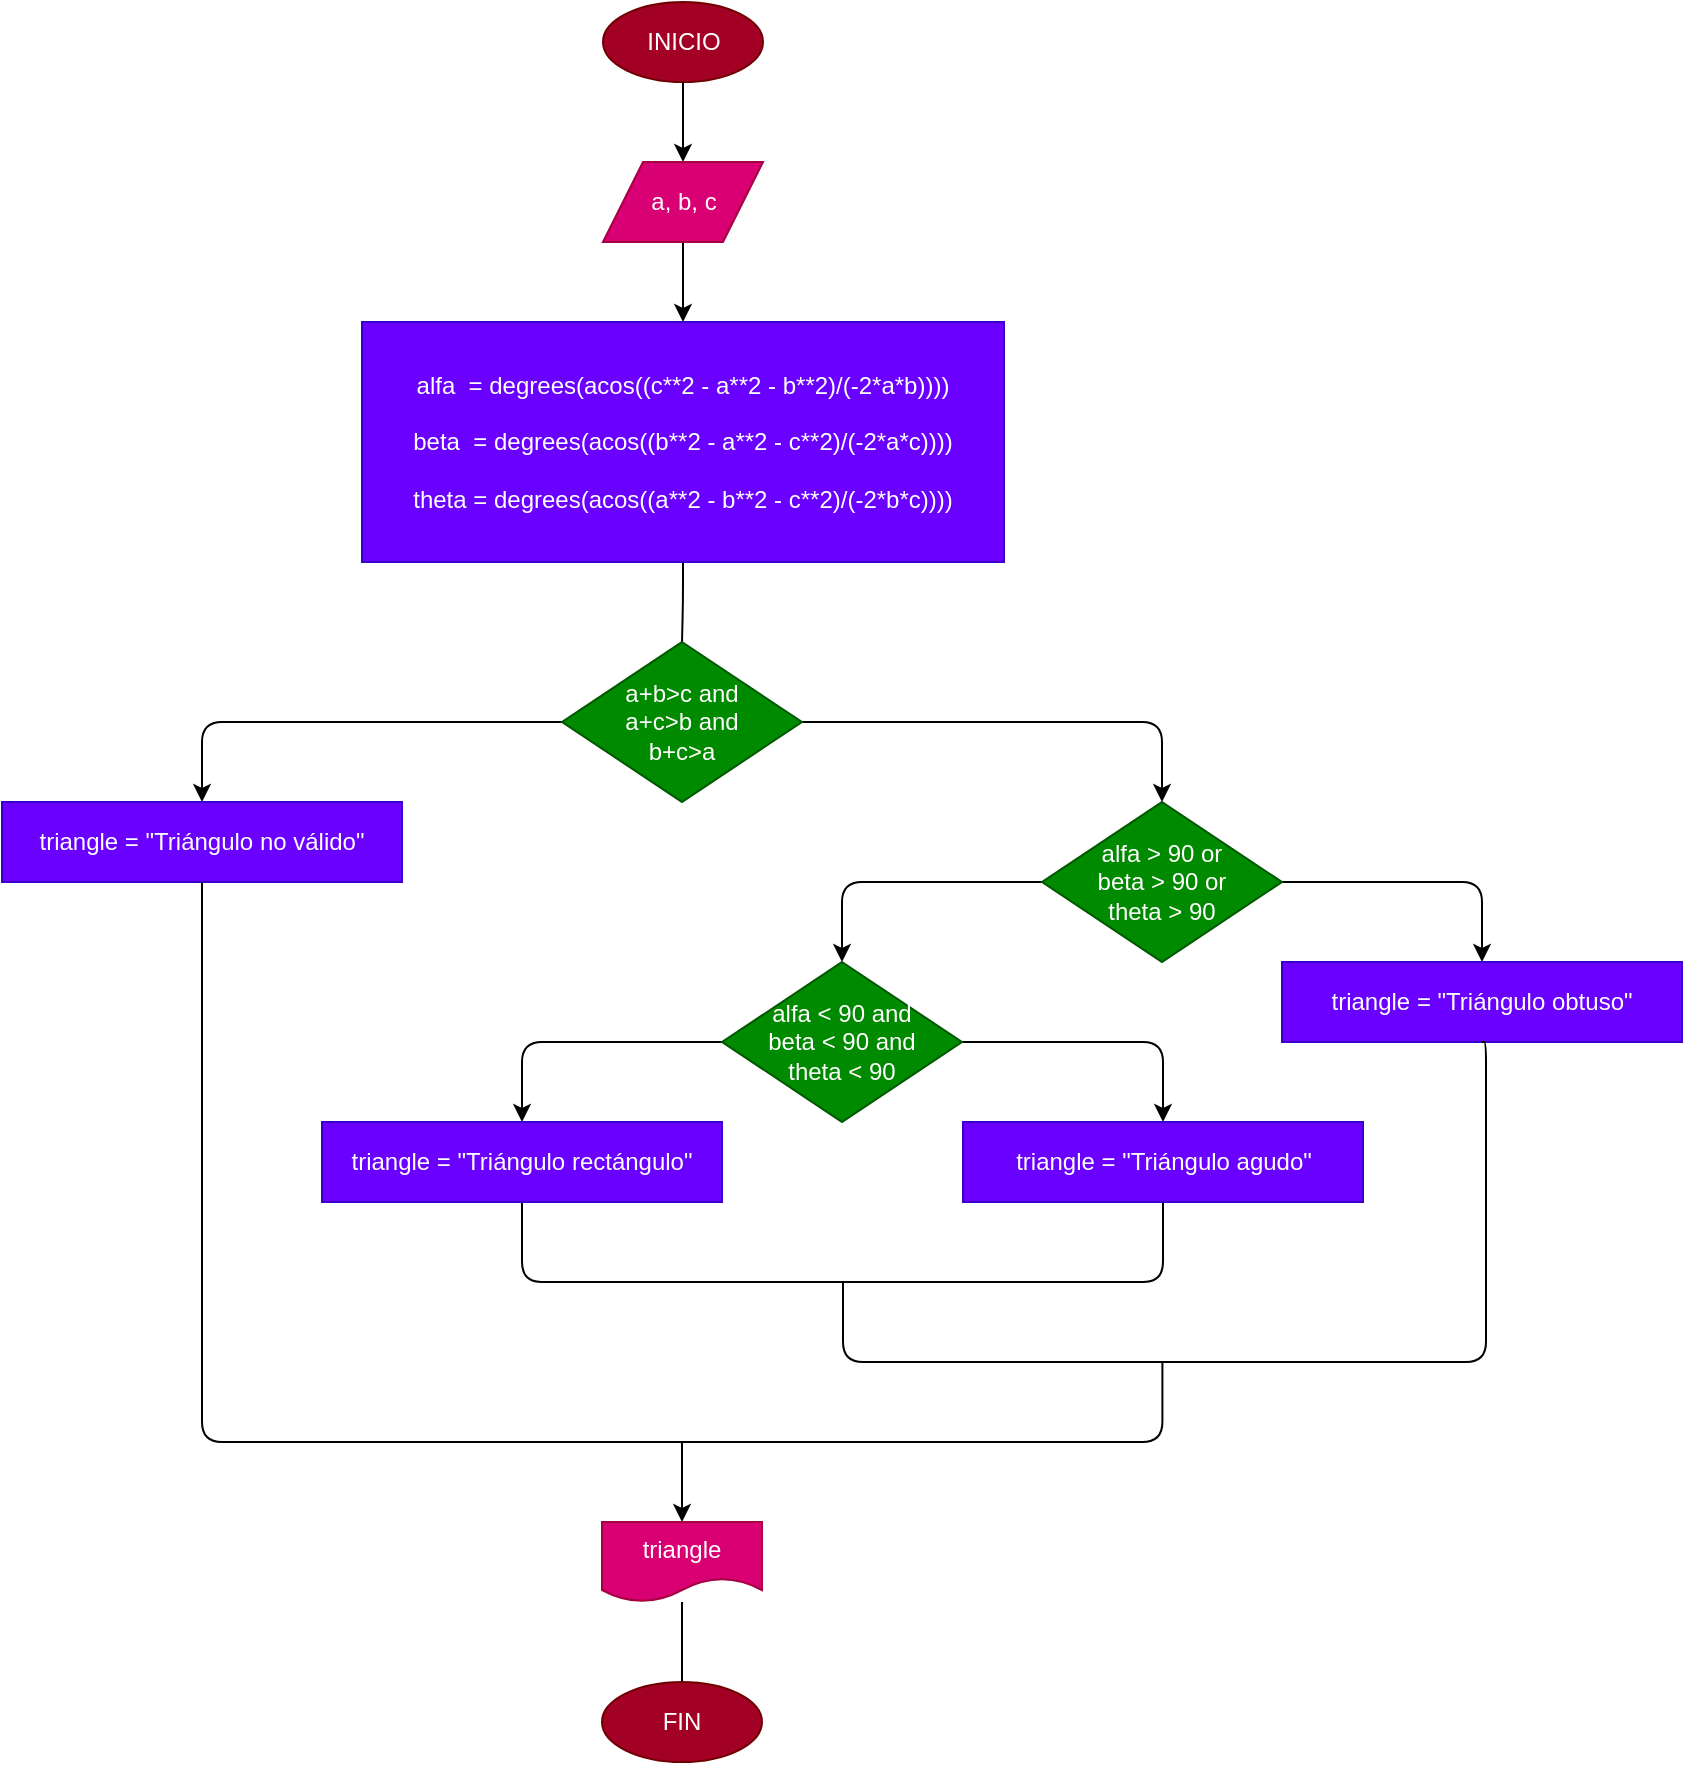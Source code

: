 <mxfile>
    <diagram id="SP5J976Wwk-DimLmP-5a" name="Página-1">
        <mxGraphModel dx="1182" dy="938" grid="1" gridSize="10" guides="1" tooltips="1" connect="1" arrows="1" fold="1" page="1" pageScale="1" pageWidth="827" pageHeight="1169" background="none" math="0" shadow="0">
            <root>
                <mxCell id="0"/>
                <mxCell id="1" parent="0"/>
                <mxCell id="30" value="" style="edgeStyle=orthogonalEdgeStyle;html=1;endArrow=none;endFill=0;" edge="1" parent="1" source="3" target="29">
                    <mxGeometry relative="1" as="geometry"/>
                </mxCell>
                <mxCell id="3" value="&lt;div&gt;alfa&amp;nbsp; = degrees(acos((c**2 - a**2 - b**2)/(-2*a*b))))&lt;/div&gt;&lt;div&gt;&lt;br&gt;&lt;/div&gt;&lt;div&gt;beta&amp;nbsp; = degrees(acos((b**2 - a**2 - c**2)/(-2*a*c))))&lt;/div&gt;&lt;div&gt;&lt;br&gt;&lt;/div&gt;&lt;div&gt;theta = degrees(acos((a**2 - b**2 - c**2)/(-2*b*c))))&lt;/div&gt;" style="rounded=0;whiteSpace=wrap;html=1;fillColor=#6a00ff;fontColor=#ffffff;strokeColor=#3700CC;" vertex="1" parent="1">
                    <mxGeometry x="800" y="240" width="321" height="120" as="geometry"/>
                </mxCell>
                <mxCell id="11" value="" style="edgeStyle=none;html=1;" edge="1" parent="1" source="4" target="5">
                    <mxGeometry relative="1" as="geometry"/>
                </mxCell>
                <mxCell id="4" value="INICIO" style="ellipse;whiteSpace=wrap;html=1;fillColor=#a20025;fontColor=#ffffff;strokeColor=#6F0000;" vertex="1" parent="1">
                    <mxGeometry x="920.5" y="80" width="80" height="40" as="geometry"/>
                </mxCell>
                <mxCell id="9" value="" style="edgeStyle=none;html=1;" edge="1" parent="1" source="5">
                    <mxGeometry relative="1" as="geometry">
                        <mxPoint x="960.5" y="240" as="targetPoint"/>
                    </mxGeometry>
                </mxCell>
                <mxCell id="5" value="a, b, c" style="shape=parallelogram;perimeter=parallelogramPerimeter;whiteSpace=wrap;html=1;fixedSize=1;fillColor=#d80073;fontColor=#ffffff;strokeColor=#A50040;" vertex="1" parent="1">
                    <mxGeometry x="920.5" y="160" width="80" height="40" as="geometry"/>
                </mxCell>
                <mxCell id="15" value="" style="html=1;entryX=0.5;entryY=0;entryDx=0;entryDy=0;edgeStyle=orthogonalEdgeStyle;exitX=1;exitY=0.5;exitDx=0;exitDy=0;" edge="1" parent="1" source="12" target="14">
                    <mxGeometry relative="1" as="geometry"/>
                </mxCell>
                <mxCell id="18" style="edgeStyle=orthogonalEdgeStyle;html=1;exitX=0;exitY=0.5;exitDx=0;exitDy=0;entryX=0.5;entryY=0;entryDx=0;entryDy=0;" edge="1" parent="1" source="12" target="17">
                    <mxGeometry relative="1" as="geometry"/>
                </mxCell>
                <mxCell id="12" value="&lt;span&gt;alfa &amp;gt; 90 or&lt;/span&gt;&lt;br&gt;&lt;span&gt;beta &amp;gt; 90 or&lt;/span&gt;&lt;br&gt;&lt;span&gt;theta &amp;gt; 90&lt;/span&gt;" style="rhombus;whiteSpace=wrap;html=1;rounded=0;fillColor=#008a00;fontColor=#ffffff;strokeColor=#005700;" vertex="1" parent="1">
                    <mxGeometry x="1140" y="480" width="120" height="80" as="geometry"/>
                </mxCell>
                <mxCell id="14" value="triangle = &quot;Triángulo obtuso&quot;" style="whiteSpace=wrap;html=1;rounded=0;fillColor=#6a00ff;fontColor=#ffffff;strokeColor=#3700CC;" vertex="1" parent="1">
                    <mxGeometry x="1260" y="560" width="200" height="40" as="geometry"/>
                </mxCell>
                <mxCell id="20" value="" style="edgeStyle=orthogonalEdgeStyle;html=1;entryX=0.5;entryY=0;entryDx=0;entryDy=0;" edge="1" parent="1" source="17" target="19">
                    <mxGeometry relative="1" as="geometry"/>
                </mxCell>
                <mxCell id="22" style="edgeStyle=orthogonalEdgeStyle;html=1;exitX=0;exitY=0.5;exitDx=0;exitDy=0;entryX=0.5;entryY=0;entryDx=0;entryDy=0;" edge="1" parent="1" source="17" target="21">
                    <mxGeometry relative="1" as="geometry"/>
                </mxCell>
                <mxCell id="17" value="alfa &amp;lt; 90 and &lt;br&gt;beta &amp;lt; 90 and &lt;br&gt;theta &amp;lt; 90" style="rhombus;whiteSpace=wrap;html=1;rounded=0;fillColor=#008a00;fontColor=#ffffff;strokeColor=#005700;" vertex="1" parent="1">
                    <mxGeometry x="980" y="560" width="120" height="80" as="geometry"/>
                </mxCell>
                <mxCell id="23" style="edgeStyle=orthogonalEdgeStyle;html=1;exitX=0.5;exitY=1;exitDx=0;exitDy=0;entryX=0.5;entryY=1;entryDx=0;entryDy=0;endArrow=none;endFill=0;" edge="1" parent="1" source="19" target="21">
                    <mxGeometry relative="1" as="geometry">
                        <Array as="points">
                            <mxPoint x="1201" y="720"/>
                            <mxPoint x="880" y="720"/>
                        </Array>
                    </mxGeometry>
                </mxCell>
                <mxCell id="19" value="triangle = &quot;Triángulo agudo&quot;" style="whiteSpace=wrap;html=1;rounded=0;fillColor=#6a00ff;fontColor=#ffffff;strokeColor=#3700CC;" vertex="1" parent="1">
                    <mxGeometry x="1100.5" y="640" width="200" height="40" as="geometry"/>
                </mxCell>
                <mxCell id="21" value="triangle = &quot;Triángulo rectángulo&quot;" style="whiteSpace=wrap;html=1;rounded=0;fillColor=#6a00ff;fontColor=#ffffff;strokeColor=#3700CC;" vertex="1" parent="1">
                    <mxGeometry x="780" y="640" width="200" height="40" as="geometry"/>
                </mxCell>
                <mxCell id="24" style="edgeStyle=orthogonalEdgeStyle;html=1;exitX=0.5;exitY=1;exitDx=0;exitDy=0;entryX=0.5;entryY=1;entryDx=0;entryDy=0;endArrow=none;endFill=0;" edge="1" parent="1" source="14">
                    <mxGeometry relative="1" as="geometry">
                        <mxPoint x="1361" y="720" as="sourcePoint"/>
                        <mxPoint x="1040.5" y="720" as="targetPoint"/>
                        <Array as="points">
                            <mxPoint x="1362" y="600"/>
                            <mxPoint x="1362" y="760"/>
                            <mxPoint x="1041" y="760"/>
                        </Array>
                    </mxGeometry>
                </mxCell>
                <mxCell id="27" value="" style="edgeStyle=orthogonalEdgeStyle;html=1;endArrow=none;endFill=0;" edge="1" parent="1" source="25" target="26">
                    <mxGeometry relative="1" as="geometry"/>
                </mxCell>
                <mxCell id="25" value="triangle" style="shape=document;whiteSpace=wrap;html=1;boundedLbl=1;fillColor=#d80073;fontColor=#ffffff;strokeColor=#A50040;" vertex="1" parent="1">
                    <mxGeometry x="920" y="840" width="80" height="40" as="geometry"/>
                </mxCell>
                <mxCell id="26" value="FIN" style="ellipse;whiteSpace=wrap;html=1;fillColor=#a20025;fontColor=#ffffff;strokeColor=#6F0000;" vertex="1" parent="1">
                    <mxGeometry x="920" y="920" width="80" height="40" as="geometry"/>
                </mxCell>
                <mxCell id="31" style="edgeStyle=orthogonalEdgeStyle;html=1;exitX=1;exitY=0.5;exitDx=0;exitDy=0;entryX=0.5;entryY=0;entryDx=0;entryDy=0;endArrow=classic;endFill=1;" edge="1" parent="1" source="29" target="12">
                    <mxGeometry relative="1" as="geometry"/>
                </mxCell>
                <mxCell id="33" style="edgeStyle=orthogonalEdgeStyle;html=1;exitX=0;exitY=0.5;exitDx=0;exitDy=0;entryX=0.5;entryY=0;entryDx=0;entryDy=0;endArrow=classic;endFill=1;" edge="1" parent="1" source="29" target="32">
                    <mxGeometry relative="1" as="geometry"/>
                </mxCell>
                <mxCell id="29" value="a+b&amp;gt;c and &lt;br&gt;a+c&amp;gt;b and &lt;br&gt;b+c&amp;gt;a" style="rhombus;whiteSpace=wrap;html=1;rounded=0;fillColor=#008a00;fontColor=#ffffff;strokeColor=#005700;" vertex="1" parent="1">
                    <mxGeometry x="900" y="400" width="120" height="80" as="geometry"/>
                </mxCell>
                <mxCell id="32" value="triangle = &quot;Triángulo no válido&quot;" style="whiteSpace=wrap;html=1;rounded=0;fillColor=#6a00ff;fontColor=#ffffff;strokeColor=#3700CC;" vertex="1" parent="1">
                    <mxGeometry x="620" y="480" width="200" height="40" as="geometry"/>
                </mxCell>
                <mxCell id="35" style="edgeStyle=orthogonalEdgeStyle;html=1;exitX=0.5;exitY=1;exitDx=0;exitDy=0;entryX=0.5;entryY=1;entryDx=0;entryDy=0;endArrow=none;endFill=0;" edge="1" parent="1" target="32">
                    <mxGeometry relative="1" as="geometry">
                        <mxPoint x="1200.2" y="760" as="sourcePoint"/>
                        <mxPoint x="879.7" y="760" as="targetPoint"/>
                        <Array as="points">
                            <mxPoint x="1200" y="800"/>
                            <mxPoint x="720" y="800"/>
                        </Array>
                    </mxGeometry>
                </mxCell>
                <mxCell id="36" value="" style="endArrow=classic;html=1;entryX=0.5;entryY=0;entryDx=0;entryDy=0;" edge="1" parent="1" target="25">
                    <mxGeometry width="50" height="50" relative="1" as="geometry">
                        <mxPoint x="960" y="800" as="sourcePoint"/>
                        <mxPoint x="1010" y="760" as="targetPoint"/>
                    </mxGeometry>
                </mxCell>
            </root>
        </mxGraphModel>
    </diagram>
</mxfile>
